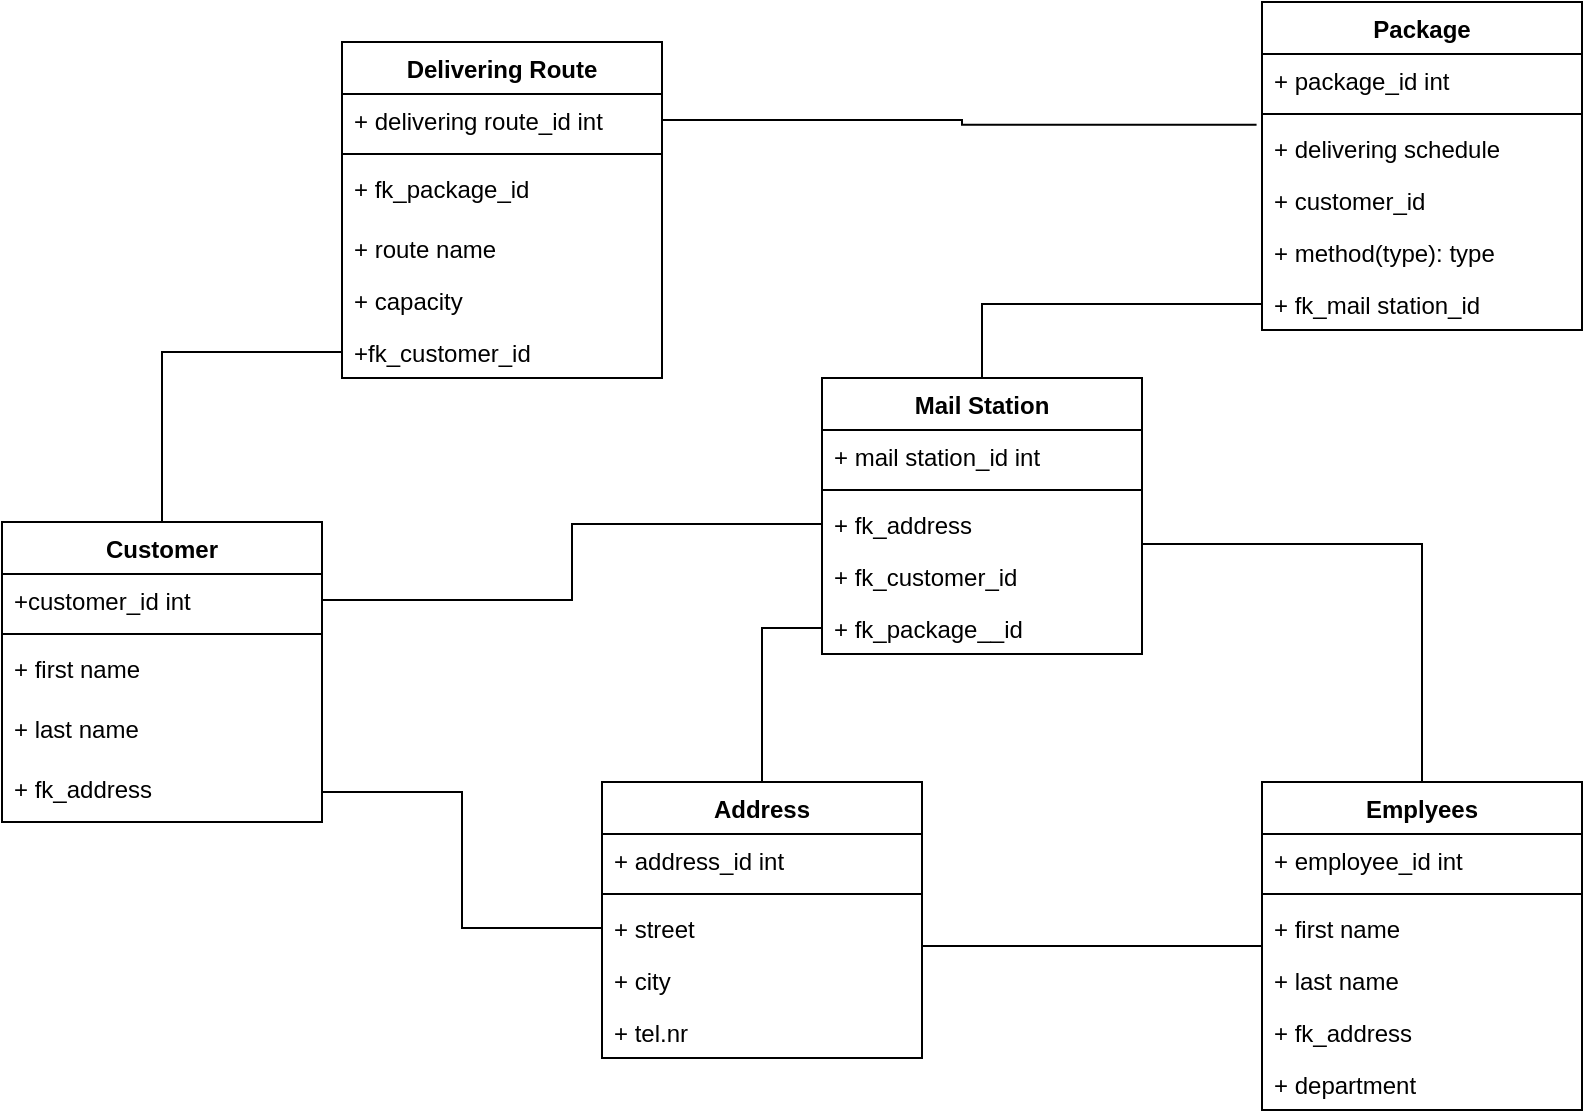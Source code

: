 <mxfile version="13.9.2" type="github">
  <diagram id="7-eJ6DTFcfqmlEE63LrO" name="Page-1">
    <mxGraphModel dx="1038" dy="548" grid="1" gridSize="10" guides="1" tooltips="1" connect="1" arrows="1" fold="1" page="1" pageScale="1" pageWidth="827" pageHeight="1169" math="0" shadow="0">
      <root>
        <mxCell id="0" />
        <mxCell id="1" parent="0" />
        <mxCell id="OwviJ1rjXmWtaH23hJLd-1" value="Delivering Route" style="swimlane;fontStyle=1;align=center;verticalAlign=top;childLayout=stackLayout;horizontal=1;startSize=26;horizontalStack=0;resizeParent=1;resizeParentMax=0;resizeLast=0;collapsible=1;marginBottom=0;" vertex="1" parent="1">
          <mxGeometry x="560" y="180" width="160" height="168" as="geometry" />
        </mxCell>
        <mxCell id="OwviJ1rjXmWtaH23hJLd-2" value="+ delivering route_id int" style="text;strokeColor=none;fillColor=none;align=left;verticalAlign=top;spacingLeft=4;spacingRight=4;overflow=hidden;rotatable=0;points=[[0,0.5],[1,0.5]];portConstraint=eastwest;" vertex="1" parent="OwviJ1rjXmWtaH23hJLd-1">
          <mxGeometry y="26" width="160" height="26" as="geometry" />
        </mxCell>
        <mxCell id="OwviJ1rjXmWtaH23hJLd-3" value="" style="line;strokeWidth=1;fillColor=none;align=left;verticalAlign=middle;spacingTop=-1;spacingLeft=3;spacingRight=3;rotatable=0;labelPosition=right;points=[];portConstraint=eastwest;" vertex="1" parent="OwviJ1rjXmWtaH23hJLd-1">
          <mxGeometry y="52" width="160" height="8" as="geometry" />
        </mxCell>
        <mxCell id="OwviJ1rjXmWtaH23hJLd-4" value="+ fk_package_id" style="text;strokeColor=none;fillColor=none;align=left;verticalAlign=top;spacingLeft=4;spacingRight=4;overflow=hidden;rotatable=0;points=[[0,0.5],[1,0.5]];portConstraint=eastwest;" vertex="1" parent="OwviJ1rjXmWtaH23hJLd-1">
          <mxGeometry y="60" width="160" height="30" as="geometry" />
        </mxCell>
        <mxCell id="OwviJ1rjXmWtaH23hJLd-5" value="+ route name" style="text;strokeColor=none;fillColor=none;align=left;verticalAlign=top;spacingLeft=4;spacingRight=4;overflow=hidden;rotatable=0;points=[[0,0.5],[1,0.5]];portConstraint=eastwest;" vertex="1" parent="OwviJ1rjXmWtaH23hJLd-1">
          <mxGeometry y="90" width="160" height="26" as="geometry" />
        </mxCell>
        <mxCell id="OwviJ1rjXmWtaH23hJLd-6" value="+ capacity" style="text;strokeColor=none;fillColor=none;align=left;verticalAlign=top;spacingLeft=4;spacingRight=4;overflow=hidden;rotatable=0;points=[[0,0.5],[1,0.5]];portConstraint=eastwest;" vertex="1" parent="OwviJ1rjXmWtaH23hJLd-1">
          <mxGeometry y="116" width="160" height="26" as="geometry" />
        </mxCell>
        <mxCell id="OwviJ1rjXmWtaH23hJLd-7" value="+fk_customer_id" style="text;strokeColor=none;fillColor=none;align=left;verticalAlign=top;spacingLeft=4;spacingRight=4;overflow=hidden;rotatable=0;points=[[0,0.5],[1,0.5]];portConstraint=eastwest;" vertex="1" parent="OwviJ1rjXmWtaH23hJLd-1">
          <mxGeometry y="142" width="160" height="26" as="geometry" />
        </mxCell>
        <mxCell id="OwviJ1rjXmWtaH23hJLd-8" style="edgeStyle=orthogonalEdgeStyle;rounded=0;orthogonalLoop=1;jettySize=auto;html=1;entryX=1;entryY=0.846;entryDx=0;entryDy=0;entryPerimeter=0;startArrow=none;startFill=0;endArrow=none;endFill=0;" edge="1" parent="1" source="OwviJ1rjXmWtaH23hJLd-10" target="OwviJ1rjXmWtaH23hJLd-36">
          <mxGeometry relative="1" as="geometry" />
        </mxCell>
        <mxCell id="OwviJ1rjXmWtaH23hJLd-9" style="edgeStyle=orthogonalEdgeStyle;rounded=0;orthogonalLoop=1;jettySize=auto;html=1;entryX=1.003;entryY=-0.115;entryDx=0;entryDy=0;entryPerimeter=0;startFill=0;endArrow=none;endFill=0;" edge="1" parent="1" source="OwviJ1rjXmWtaH23hJLd-10" target="OwviJ1rjXmWtaH23hJLd-22">
          <mxGeometry relative="1" as="geometry" />
        </mxCell>
        <mxCell id="OwviJ1rjXmWtaH23hJLd-10" value="Emplyees" style="swimlane;fontStyle=1;align=center;verticalAlign=top;childLayout=stackLayout;horizontal=1;startSize=26;horizontalStack=0;resizeParent=1;resizeParentMax=0;resizeLast=0;collapsible=1;marginBottom=0;" vertex="1" parent="1">
          <mxGeometry x="1020" y="550" width="160" height="164" as="geometry" />
        </mxCell>
        <mxCell id="OwviJ1rjXmWtaH23hJLd-11" value="+ employee_id int" style="text;strokeColor=none;fillColor=none;align=left;verticalAlign=top;spacingLeft=4;spacingRight=4;overflow=hidden;rotatable=0;points=[[0,0.5],[1,0.5]];portConstraint=eastwest;" vertex="1" parent="OwviJ1rjXmWtaH23hJLd-10">
          <mxGeometry y="26" width="160" height="26" as="geometry" />
        </mxCell>
        <mxCell id="OwviJ1rjXmWtaH23hJLd-12" value="" style="line;strokeWidth=1;fillColor=none;align=left;verticalAlign=middle;spacingTop=-1;spacingLeft=3;spacingRight=3;rotatable=0;labelPosition=right;points=[];portConstraint=eastwest;" vertex="1" parent="OwviJ1rjXmWtaH23hJLd-10">
          <mxGeometry y="52" width="160" height="8" as="geometry" />
        </mxCell>
        <mxCell id="OwviJ1rjXmWtaH23hJLd-13" value="+ first name" style="text;strokeColor=none;fillColor=none;align=left;verticalAlign=top;spacingLeft=4;spacingRight=4;overflow=hidden;rotatable=0;points=[[0,0.5],[1,0.5]];portConstraint=eastwest;" vertex="1" parent="OwviJ1rjXmWtaH23hJLd-10">
          <mxGeometry y="60" width="160" height="26" as="geometry" />
        </mxCell>
        <mxCell id="OwviJ1rjXmWtaH23hJLd-14" value="+ last name" style="text;strokeColor=none;fillColor=none;align=left;verticalAlign=top;spacingLeft=4;spacingRight=4;overflow=hidden;rotatable=0;points=[[0,0.5],[1,0.5]];portConstraint=eastwest;" vertex="1" parent="OwviJ1rjXmWtaH23hJLd-10">
          <mxGeometry y="86" width="160" height="26" as="geometry" />
        </mxCell>
        <mxCell id="OwviJ1rjXmWtaH23hJLd-15" value="+ fk_address" style="text;strokeColor=none;fillColor=none;align=left;verticalAlign=top;spacingLeft=4;spacingRight=4;overflow=hidden;rotatable=0;points=[[0,0.5],[1,0.5]];portConstraint=eastwest;" vertex="1" parent="OwviJ1rjXmWtaH23hJLd-10">
          <mxGeometry y="112" width="160" height="26" as="geometry" />
        </mxCell>
        <mxCell id="OwviJ1rjXmWtaH23hJLd-16" value="+ department" style="text;strokeColor=none;fillColor=none;align=left;verticalAlign=top;spacingLeft=4;spacingRight=4;overflow=hidden;rotatable=0;points=[[0,0.5],[1,0.5]];portConstraint=eastwest;" vertex="1" parent="OwviJ1rjXmWtaH23hJLd-10">
          <mxGeometry y="138" width="160" height="26" as="geometry" />
        </mxCell>
        <mxCell id="OwviJ1rjXmWtaH23hJLd-17" style="edgeStyle=orthogonalEdgeStyle;rounded=0;orthogonalLoop=1;jettySize=auto;html=1;startFill=0;endArrow=none;endFill=0;" edge="1" parent="1" source="OwviJ1rjXmWtaH23hJLd-18" target="OwviJ1rjXmWtaH23hJLd-45">
          <mxGeometry relative="1" as="geometry" />
        </mxCell>
        <mxCell id="OwviJ1rjXmWtaH23hJLd-18" value="Mail Station" style="swimlane;fontStyle=1;align=center;verticalAlign=top;childLayout=stackLayout;horizontal=1;startSize=26;horizontalStack=0;resizeParent=1;resizeParentMax=0;resizeLast=0;collapsible=1;marginBottom=0;" vertex="1" parent="1">
          <mxGeometry x="800" y="348" width="160" height="138" as="geometry" />
        </mxCell>
        <mxCell id="OwviJ1rjXmWtaH23hJLd-19" value="+ mail station_id int" style="text;strokeColor=none;fillColor=none;align=left;verticalAlign=top;spacingLeft=4;spacingRight=4;overflow=hidden;rotatable=0;points=[[0,0.5],[1,0.5]];portConstraint=eastwest;" vertex="1" parent="OwviJ1rjXmWtaH23hJLd-18">
          <mxGeometry y="26" width="160" height="26" as="geometry" />
        </mxCell>
        <mxCell id="OwviJ1rjXmWtaH23hJLd-20" value="" style="line;strokeWidth=1;fillColor=none;align=left;verticalAlign=middle;spacingTop=-1;spacingLeft=3;spacingRight=3;rotatable=0;labelPosition=right;points=[];portConstraint=eastwest;" vertex="1" parent="OwviJ1rjXmWtaH23hJLd-18">
          <mxGeometry y="52" width="160" height="8" as="geometry" />
        </mxCell>
        <mxCell id="OwviJ1rjXmWtaH23hJLd-21" value="+ fk_address" style="text;strokeColor=none;fillColor=none;align=left;verticalAlign=top;spacingLeft=4;spacingRight=4;overflow=hidden;rotatable=0;points=[[0,0.5],[1,0.5]];portConstraint=eastwest;" vertex="1" parent="OwviJ1rjXmWtaH23hJLd-18">
          <mxGeometry y="60" width="160" height="26" as="geometry" />
        </mxCell>
        <mxCell id="OwviJ1rjXmWtaH23hJLd-22" value="+ fk_customer_id" style="text;align=left;verticalAlign=top;spacingLeft=4;spacingRight=4;overflow=hidden;rotatable=0;points=[[0,0.5],[1,0.5]];portConstraint=eastwest;" vertex="1" parent="OwviJ1rjXmWtaH23hJLd-18">
          <mxGeometry y="86" width="160" height="26" as="geometry" />
        </mxCell>
        <mxCell id="OwviJ1rjXmWtaH23hJLd-23" value="+ fk_package__id" style="text;align=left;verticalAlign=top;spacingLeft=4;spacingRight=4;overflow=hidden;rotatable=0;points=[[0,0.5],[1,0.5]];portConstraint=eastwest;" vertex="1" parent="OwviJ1rjXmWtaH23hJLd-18">
          <mxGeometry y="112" width="160" height="26" as="geometry" />
        </mxCell>
        <mxCell id="OwviJ1rjXmWtaH23hJLd-24" style="edgeStyle=orthogonalEdgeStyle;rounded=0;orthogonalLoop=1;jettySize=auto;html=1;entryX=0;entryY=0.5;entryDx=0;entryDy=0;startFill=0;endArrow=none;endFill=0;" edge="1" parent="1" source="OwviJ1rjXmWtaH23hJLd-25" target="OwviJ1rjXmWtaH23hJLd-7">
          <mxGeometry relative="1" as="geometry" />
        </mxCell>
        <mxCell id="OwviJ1rjXmWtaH23hJLd-25" value="Customer" style="swimlane;fontStyle=1;align=center;verticalAlign=top;childLayout=stackLayout;horizontal=1;startSize=26;horizontalStack=0;resizeParent=1;resizeParentMax=0;resizeLast=0;collapsible=1;marginBottom=0;" vertex="1" parent="1">
          <mxGeometry x="390" y="420" width="160" height="150" as="geometry" />
        </mxCell>
        <mxCell id="OwviJ1rjXmWtaH23hJLd-26" value="+customer_id int" style="text;strokeColor=none;fillColor=none;align=left;verticalAlign=top;spacingLeft=4;spacingRight=4;overflow=hidden;rotatable=0;points=[[0,0.5],[1,0.5]];portConstraint=eastwest;" vertex="1" parent="OwviJ1rjXmWtaH23hJLd-25">
          <mxGeometry y="26" width="160" height="26" as="geometry" />
        </mxCell>
        <mxCell id="OwviJ1rjXmWtaH23hJLd-27" value="" style="line;strokeWidth=1;fillColor=none;align=left;verticalAlign=middle;spacingTop=-1;spacingLeft=3;spacingRight=3;rotatable=0;labelPosition=right;points=[];portConstraint=eastwest;" vertex="1" parent="OwviJ1rjXmWtaH23hJLd-25">
          <mxGeometry y="52" width="160" height="8" as="geometry" />
        </mxCell>
        <mxCell id="OwviJ1rjXmWtaH23hJLd-28" value="+ first name " style="text;strokeColor=none;fillColor=none;align=left;verticalAlign=top;spacingLeft=4;spacingRight=4;overflow=hidden;rotatable=0;points=[[0,0.5],[1,0.5]];portConstraint=eastwest;" vertex="1" parent="OwviJ1rjXmWtaH23hJLd-25">
          <mxGeometry y="60" width="160" height="30" as="geometry" />
        </mxCell>
        <mxCell id="OwviJ1rjXmWtaH23hJLd-29" value="+ last name" style="text;strokeColor=none;fillColor=none;align=left;verticalAlign=top;spacingLeft=4;spacingRight=4;overflow=hidden;rotatable=0;points=[[0,0.5],[1,0.5]];portConstraint=eastwest;" vertex="1" parent="OwviJ1rjXmWtaH23hJLd-25">
          <mxGeometry y="90" width="160" height="30" as="geometry" />
        </mxCell>
        <mxCell id="OwviJ1rjXmWtaH23hJLd-30" value="+ fk_address" style="text;strokeColor=none;fillColor=none;align=left;verticalAlign=top;spacingLeft=4;spacingRight=4;overflow=hidden;rotatable=0;points=[[0,0.5],[1,0.5]];portConstraint=eastwest;" vertex="1" parent="OwviJ1rjXmWtaH23hJLd-25">
          <mxGeometry y="120" width="160" height="30" as="geometry" />
        </mxCell>
        <mxCell id="OwviJ1rjXmWtaH23hJLd-32" style="edgeStyle=orthogonalEdgeStyle;rounded=0;orthogonalLoop=1;jettySize=auto;html=1;entryX=0;entryY=0.5;entryDx=0;entryDy=0;startFill=0;endArrow=none;endFill=0;" edge="1" parent="1" source="OwviJ1rjXmWtaH23hJLd-33" target="OwviJ1rjXmWtaH23hJLd-23">
          <mxGeometry relative="1" as="geometry" />
        </mxCell>
        <mxCell id="OwviJ1rjXmWtaH23hJLd-33" value="Address" style="swimlane;fontStyle=1;align=center;verticalAlign=top;childLayout=stackLayout;horizontal=1;startSize=26;horizontalStack=0;resizeParent=1;resizeParentMax=0;resizeLast=0;collapsible=1;marginBottom=0;" vertex="1" parent="1">
          <mxGeometry x="690" y="550" width="160" height="138" as="geometry" />
        </mxCell>
        <mxCell id="OwviJ1rjXmWtaH23hJLd-34" value="+ address_id int" style="text;strokeColor=none;fillColor=none;align=left;verticalAlign=top;spacingLeft=4;spacingRight=4;overflow=hidden;rotatable=0;points=[[0,0.5],[1,0.5]];portConstraint=eastwest;" vertex="1" parent="OwviJ1rjXmWtaH23hJLd-33">
          <mxGeometry y="26" width="160" height="26" as="geometry" />
        </mxCell>
        <mxCell id="OwviJ1rjXmWtaH23hJLd-35" value="" style="line;strokeWidth=1;fillColor=none;align=left;verticalAlign=middle;spacingTop=-1;spacingLeft=3;spacingRight=3;rotatable=0;labelPosition=right;points=[];portConstraint=eastwest;" vertex="1" parent="OwviJ1rjXmWtaH23hJLd-33">
          <mxGeometry y="52" width="160" height="8" as="geometry" />
        </mxCell>
        <mxCell id="OwviJ1rjXmWtaH23hJLd-36" value="+ street" style="text;strokeColor=none;fillColor=none;align=left;verticalAlign=top;spacingLeft=4;spacingRight=4;overflow=hidden;rotatable=0;points=[[0,0.5],[1,0.5]];portConstraint=eastwest;" vertex="1" parent="OwviJ1rjXmWtaH23hJLd-33">
          <mxGeometry y="60" width="160" height="26" as="geometry" />
        </mxCell>
        <mxCell id="OwviJ1rjXmWtaH23hJLd-37" value="+ city" style="text;strokeColor=none;fillColor=none;align=left;verticalAlign=top;spacingLeft=4;spacingRight=4;overflow=hidden;rotatable=0;points=[[0,0.5],[1,0.5]];portConstraint=eastwest;" vertex="1" parent="OwviJ1rjXmWtaH23hJLd-33">
          <mxGeometry y="86" width="160" height="26" as="geometry" />
        </mxCell>
        <mxCell id="OwviJ1rjXmWtaH23hJLd-38" value="+ tel.nr" style="text;strokeColor=none;fillColor=none;align=left;verticalAlign=top;spacingLeft=4;spacingRight=4;overflow=hidden;rotatable=0;points=[[0,0.5],[1,0.5]];portConstraint=eastwest;" vertex="1" parent="OwviJ1rjXmWtaH23hJLd-33">
          <mxGeometry y="112" width="160" height="26" as="geometry" />
        </mxCell>
        <mxCell id="OwviJ1rjXmWtaH23hJLd-39" value="Package" style="swimlane;fontStyle=1;align=center;verticalAlign=top;childLayout=stackLayout;horizontal=1;startSize=26;horizontalStack=0;resizeParent=1;resizeParentMax=0;resizeLast=0;collapsible=1;marginBottom=0;" vertex="1" parent="1">
          <mxGeometry x="1020" y="160" width="160" height="164" as="geometry" />
        </mxCell>
        <mxCell id="OwviJ1rjXmWtaH23hJLd-40" value="+ package_id int" style="text;strokeColor=none;fillColor=none;align=left;verticalAlign=top;spacingLeft=4;spacingRight=4;overflow=hidden;rotatable=0;points=[[0,0.5],[1,0.5]];portConstraint=eastwest;" vertex="1" parent="OwviJ1rjXmWtaH23hJLd-39">
          <mxGeometry y="26" width="160" height="26" as="geometry" />
        </mxCell>
        <mxCell id="OwviJ1rjXmWtaH23hJLd-41" value="" style="line;strokeWidth=1;fillColor=none;align=left;verticalAlign=middle;spacingTop=-1;spacingLeft=3;spacingRight=3;rotatable=0;labelPosition=right;points=[];portConstraint=eastwest;" vertex="1" parent="OwviJ1rjXmWtaH23hJLd-39">
          <mxGeometry y="52" width="160" height="8" as="geometry" />
        </mxCell>
        <mxCell id="OwviJ1rjXmWtaH23hJLd-42" value="+ delivering schedule" style="text;strokeColor=none;fillColor=none;align=left;verticalAlign=top;spacingLeft=4;spacingRight=4;overflow=hidden;rotatable=0;points=[[0,0.5],[1,0.5]];portConstraint=eastwest;" vertex="1" parent="OwviJ1rjXmWtaH23hJLd-39">
          <mxGeometry y="60" width="160" height="26" as="geometry" />
        </mxCell>
        <mxCell id="OwviJ1rjXmWtaH23hJLd-43" value="+ customer_id" style="text;strokeColor=none;fillColor=none;align=left;verticalAlign=top;spacingLeft=4;spacingRight=4;overflow=hidden;rotatable=0;points=[[0,0.5],[1,0.5]];portConstraint=eastwest;" vertex="1" parent="OwviJ1rjXmWtaH23hJLd-39">
          <mxGeometry y="86" width="160" height="26" as="geometry" />
        </mxCell>
        <mxCell id="OwviJ1rjXmWtaH23hJLd-44" value="+ method(type): type" style="text;strokeColor=none;fillColor=none;align=left;verticalAlign=top;spacingLeft=4;spacingRight=4;overflow=hidden;rotatable=0;points=[[0,0.5],[1,0.5]];portConstraint=eastwest;" vertex="1" parent="OwviJ1rjXmWtaH23hJLd-39">
          <mxGeometry y="112" width="160" height="26" as="geometry" />
        </mxCell>
        <mxCell id="OwviJ1rjXmWtaH23hJLd-45" value="+ fk_mail station_id" style="text;strokeColor=none;fillColor=none;align=left;verticalAlign=top;spacingLeft=4;spacingRight=4;overflow=hidden;rotatable=0;points=[[0,0.5],[1,0.5]];portConstraint=eastwest;" vertex="1" parent="OwviJ1rjXmWtaH23hJLd-39">
          <mxGeometry y="138" width="160" height="26" as="geometry" />
        </mxCell>
        <mxCell id="OwviJ1rjXmWtaH23hJLd-46" style="edgeStyle=orthogonalEdgeStyle;rounded=0;orthogonalLoop=1;jettySize=auto;html=1;entryX=1;entryY=0.5;entryDx=0;entryDy=0;startFill=0;endArrow=none;endFill=0;" edge="1" parent="1" source="OwviJ1rjXmWtaH23hJLd-36" target="OwviJ1rjXmWtaH23hJLd-30">
          <mxGeometry relative="1" as="geometry" />
        </mxCell>
        <mxCell id="OwviJ1rjXmWtaH23hJLd-47" style="edgeStyle=orthogonalEdgeStyle;rounded=0;orthogonalLoop=1;jettySize=auto;html=1;entryX=-0.017;entryY=0.054;entryDx=0;entryDy=0;entryPerimeter=0;startFill=0;endArrow=none;endFill=0;" edge="1" parent="1" source="OwviJ1rjXmWtaH23hJLd-2" target="OwviJ1rjXmWtaH23hJLd-42">
          <mxGeometry relative="1" as="geometry" />
        </mxCell>
        <mxCell id="OwviJ1rjXmWtaH23hJLd-48" style="edgeStyle=orthogonalEdgeStyle;rounded=0;orthogonalLoop=1;jettySize=auto;html=1;entryX=0;entryY=0.5;entryDx=0;entryDy=0;startFill=0;endArrow=none;endFill=0;" edge="1" parent="1" source="OwviJ1rjXmWtaH23hJLd-26" target="OwviJ1rjXmWtaH23hJLd-21">
          <mxGeometry relative="1" as="geometry" />
        </mxCell>
      </root>
    </mxGraphModel>
  </diagram>
</mxfile>
